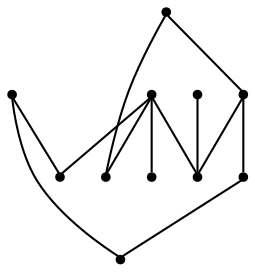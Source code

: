 graph {
  node [shape=point,comment="{\"directed\":false,\"doi\":\"10.1007/11618058_12\",\"figure\":\"2 (1)\"}"]

  v0 [pos="614.1142351017442,2033.6155920317678"]
  v1 [pos="652.49638671875,2203.990462332061"]
  v2 [pos="614.1142351017442,2247.9905793161106"]
  v3 [pos="592.1101471656976,2181.9905945748997"]
  v4 [pos="564.6050054505814,2055.615523367217"]
  v5 [pos="504.09376362645344,2050.115492849639"]
  v6 [pos="509.5947856104651,2203.990462332061"]
  v7 [pos="449.20856195494184,2121.490513194691"]
  v8 [pos="432.70549600290695,2236.9906454375296"]
  v9 [pos="443.7075399709302,1984.1156352650037"]
  v10 [pos="383.19626635174416,2044.6154623320608"]

  v0 -- v1 [id="-1",pos="614.1142351017442,2033.6155920317678 652.49638671875,2203.990462332061 652.49638671875,2203.990462332061 652.49638671875,2203.990462332061"]
  v10 -- v9 [id="-3",pos="383.19626635174416,2044.6154623320608 443.7075399709302,1984.1156352650037 443.7075399709302,1984.1156352650037 443.7075399709302,1984.1156352650037"]
  v2 -- v3 [id="-6",pos="614.1142351017442,2247.9905793161106 592.1101471656976,2181.9905945748997 592.1101471656976,2181.9905945748997 592.1101471656976,2181.9905945748997"]
  v7 -- v6 [id="-11",pos="449.20856195494184,2121.490513194691 509.5947856104651,2203.990462332061 509.5947856104651,2203.990462332061 509.5947856104651,2203.990462332061"]
  v7 -- v8 [id="-12",pos="449.20856195494184,2121.490513194691 432.70549600290695,2236.9906454375296 432.70549600290695,2236.9906454375296 432.70549600290695,2236.9906454375296"]
  v7 -- v3 [id="-14",pos="449.20856195494184,2121.490513194691 592.1101471656976,2181.9905945748997 592.1101471656976,2181.9905945748997 592.1101471656976,2181.9905945748997"]
  v4 -- v5 [id="-15",pos="564.6050054505814,2055.615523367217 504.09376362645344,2050.115492849639 504.09376362645344,2050.115492849639 504.09376362645344,2050.115492849639"]
  v10 -- v8 [id="-2",pos="383.19626635174416,2044.6154623320608 432.70549600290695,2236.9906454375296 432.70549600290695,2236.9906454375296 432.70549600290695,2236.9906454375296"]
  v2 -- v1 [id="-4",pos="614.1142351017442,2247.9905793161106 652.49638671875,2203.990462332061 652.49638671875,2203.990462332061 652.49638671875,2203.990462332061"]
  v9 -- v5 [id="-9",pos="443.7075399709302,1984.1156352650037 504.09376362645344,2050.115492849639 504.09376362645344,2050.115492849639 504.09376362645344,2050.115492849639"]
  v9 -- v0 [id="-10",pos="443.7075399709302,1984.1156352650037 614.1142351017442,2033.6155920317678 614.1142351017442,2033.6155920317678 614.1142351017442,2033.6155920317678"]
  v7 -- v5 [id="-13",pos="449.20856195494184,2121.490513194691 504.09376362645344,2050.115492849639 504.09376362645344,2050.115492849639 504.09376362645344,2050.115492849639"]
}